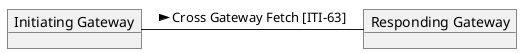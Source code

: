@startuml
object "Initiating Gateway" as init
object "Responding Gateway" as resp
init - resp : Cross Gateway Fetch [ITI-63] >
@enduml